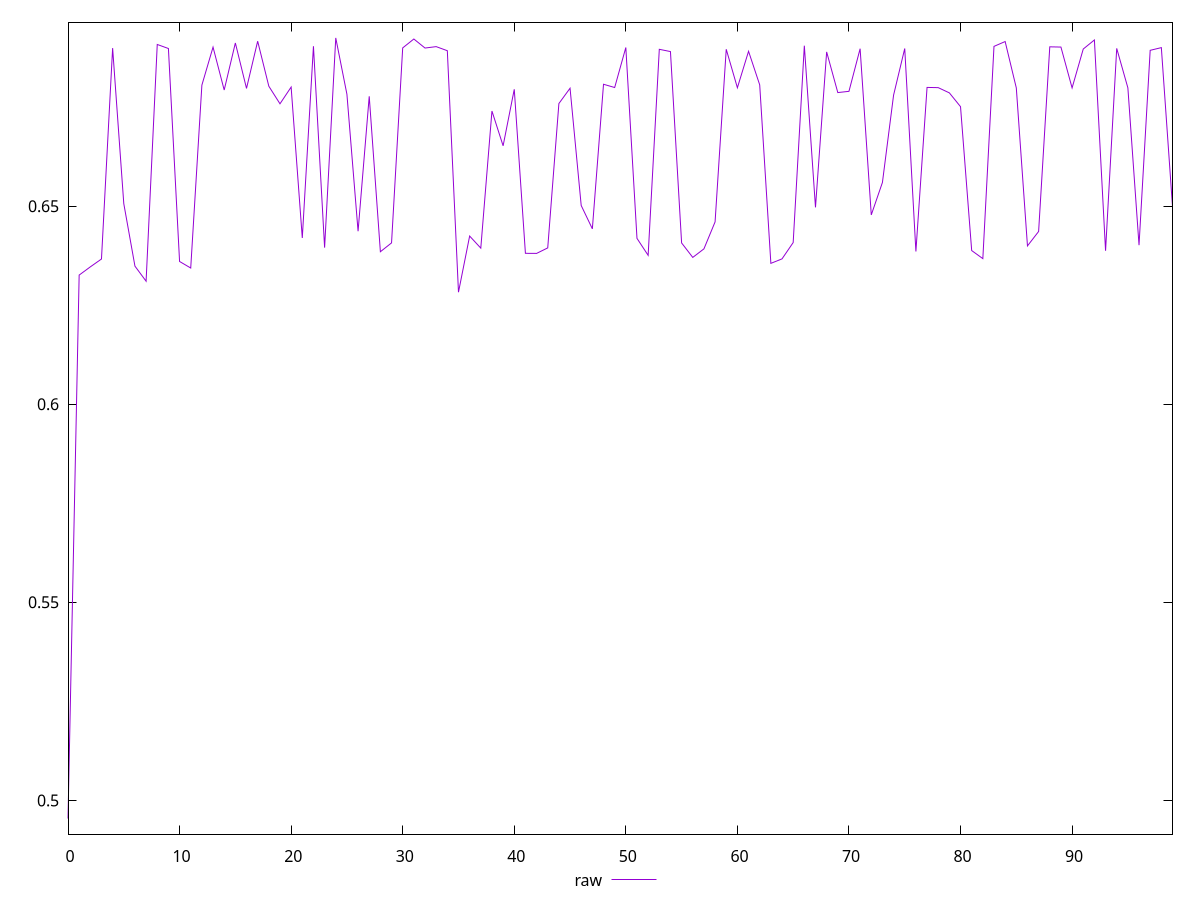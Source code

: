 reset

$raw <<EOF
0 0.4954440904850804
1 0.6325992174159731
2 0.6346696008879993
3 0.636653047393884
4 0.6898824898599978
5 0.6506210009503286
6 0.6348538729372258
7 0.6310497734787681
8 0.6907978332196992
9 0.689780220927979
10 0.6360314261864474
11 0.6343802234866402
12 0.6805375546005582
13 0.6901261983321042
14 0.6793030839385658
15 0.6911791192653592
16 0.6797108019016052
17 0.691623357084989
18 0.680265884743779
19 0.6758274546453414
20 0.6800465156826891
21 0.641960884894068
22 0.6903547400322568
23 0.6395253964961775
24 0.6924544600266946
25 0.6782380247150076
26 0.6436643275250656
27 0.6777200960813734
28 0.6384876231621877
29 0.640721955137351
30 0.6899309809375045
31 0.6921778605629292
32 0.6898974629159832
33 0.6902534839639078
34 0.6892243530509687
35 0.6282755204224706
36 0.6424444963099287
37 0.6393998045626491
38 0.6739980327186912
39 0.6652198970632638
40 0.6794841210701758
41 0.6380899872240471
42 0.6380668598018188
43 0.6394563580923857
44 0.6758901606530111
45 0.6797562628084676
46 0.6501605198468475
47 0.6442695173964528
48 0.6807563626522132
49 0.6799327875379079
50 0.6900330199436869
51 0.6418603291594717
52 0.6375804091837487
53 0.6895760540694372
54 0.6890070596394225
55 0.6407047932189732
56 0.6370580153826035
57 0.6392118792052314
58 0.6460180879814146
59 0.6895892705369938
60 0.6798745873301898
61 0.6890776796610072
62 0.6806000671653516
63 0.635555284358117
64 0.6366880938333019
65 0.6408057131090414
66 0.690491386568425
67 0.6496807253076915
68 0.6889206960731125
69 0.6786588943328029
70 0.6789718363705951
71 0.6897287954198416
72 0.6477833182246393
73 0.6559702928347458
74 0.6780110039852758
75 0.6897818635487049
76 0.6385557550845394
77 0.679957932768041
78 0.6799029023816553
79 0.6785824856738489
80 0.6751000171562751
81 0.6387856451121062
82 0.6367508932041747
83 0.6903182888545482
84 0.6915375868537315
85 0.6798327814809311
86 0.639961257549873
87 0.6436039220970238
88 0.690205457699974
89 0.6901423664623998
90 0.6798333889773821
91 0.6896460362703426
92 0.6919344861844534
93 0.6387242213781574
94 0.6898103780598346
95 0.6798474050804414
96 0.6401534028837859
97 0.6893203804369541
98 0.6900018947985684
99 0.6499048567561987
EOF

set key outside below
set xrange [0:99]
set yrange [0.49150388309424814:0.696394667417527]
set trange [0.49150388309424814:0.696394667417527]
set terminal svg size 640, 500 enhanced background rgb 'white'
set output "report_00019_2021-02-10T18-14-37.922Z//meta/pScore/samples/pages+cached+noadtech/raw/values.svg"

plot $raw title "raw" with line

reset
